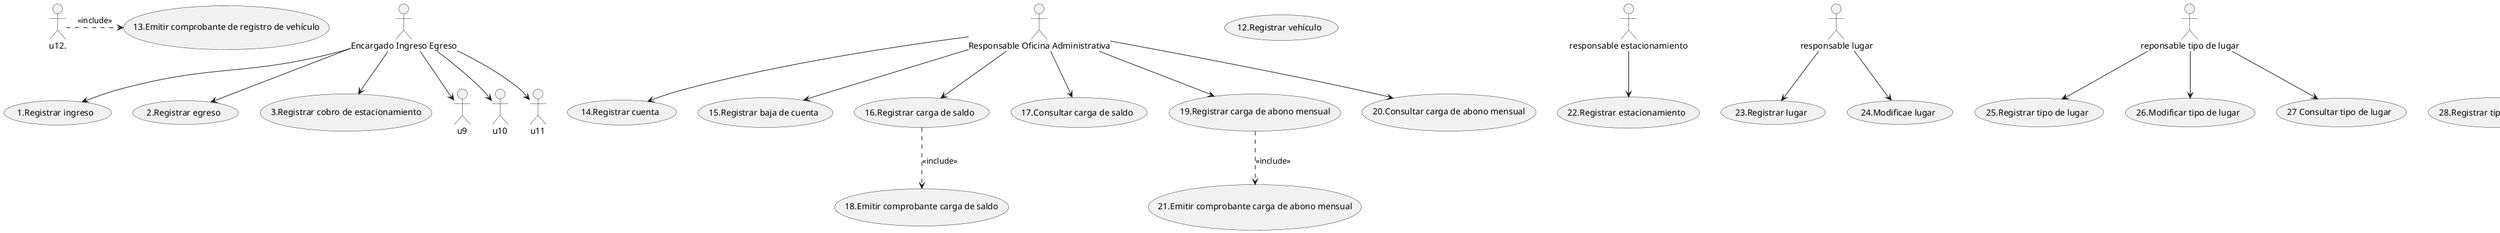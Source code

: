 @startuml tpi

:Encargado Ingreso Egreso: as eie
usecase "1.Registrar ingreso" as u1
usecase "2.Registrar egreso" as u2
usecase "3.Registrar cobro de estacionamiento" as u3

:Responsable Oficina Administrativa: as roa 
usecase "12.Registrar vehículo" as u12
usecase "13.Emitir comprobante de registro de vehículo" as u13 
usecase "14.Registrar cuenta" as u14
usecase "15.Registrar baja de cuenta" as u15
usecase "16.Registrar carga de saldo" as u16
usecase "17.Consultar carga de saldo" as u17
usecase "18.Emitir comprobante carga de saldo" as u18 
usecase "19.Registrar carga de abono mensual" as u19
usecase "20.Consultar carga de abono mensual" as u20
usecase "21.Emitir comprobante carga de abono mensual" as u21


:responsable estacionamiento: as re
usecase "22.Registrar estacionamiento" as u22

:responsable lugar: as rl 
usecase "23.Registrar lugar" as u23
usecase "24.Modificae lugar" as u24
:reponsable tipo de lugar: as rtl
usecase "25.Registrar tipo de lugar" as u25
usecase "26.Modificar tipo de lugar" as u26
usecase "27 Consultar tipo de lugar" as u27
:responsable tipo cuenta: as rtc
usecase "28.Registrar tipo de cuenta" as u28
usecase "29.Consultar tipo de cuenta" as u29
usecase "30.Modificar tipo de cuenta" as u30
:responsable tarifa: as rt
usecase "31. Registrar tarifa" as u31
usecase "32.Modificar datos de tarifa" as u32
usecase "33.Consultar datos tarifa" as u33
:responsable tipo usuario: as rtu
usecase "34.Registrar tipo de usuario" as u34
usecase "35.Modificar tipo de usuario" as u35





eie --> u1
eie --> u2
eie --> u3
eie --> u9
eie --> u10
eie --> u11

u12..> u13:<<include>>
roa --> u14
roa --> u15
roa --> u16
roa --> u17

u16 ..> u18:<<include>>

roa --> u19
roa --> u20
u19 ..> u21:<<include>>

re --> u22

rl --> u23
rl --> u24

rtl --> u25
rtl --> u26
rtl --> u27

rtc --> u28
rtc --> u29
rtc --> u30

rt --> u31
rt --> u32
rt --> u33

rtu --> u34
rtu --> u35


@enduml
